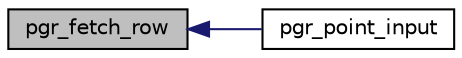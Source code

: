 digraph "pgr_fetch_row"
{
  edge [fontname="Helvetica",fontsize="10",labelfontname="Helvetica",labelfontsize="10"];
  node [fontname="Helvetica",fontsize="10",shape=record];
  rankdir="LR";
  Node2 [label="pgr_fetch_row",height=0.2,width=0.4,color="black", fillcolor="grey75", style="filled", fontcolor="black"];
  Node2 -> Node3 [dir="back",color="midnightblue",fontsize="10",style="solid",fontname="Helvetica"];
  Node3 [label="pgr_point_input",height=0.2,width=0.4,color="black", fillcolor="white", style="filled",URL="$pgr__point__input_8h.html#a4a343e43a5104c15ca95b946379015ea",tooltip="pgr_point_input "];
}

